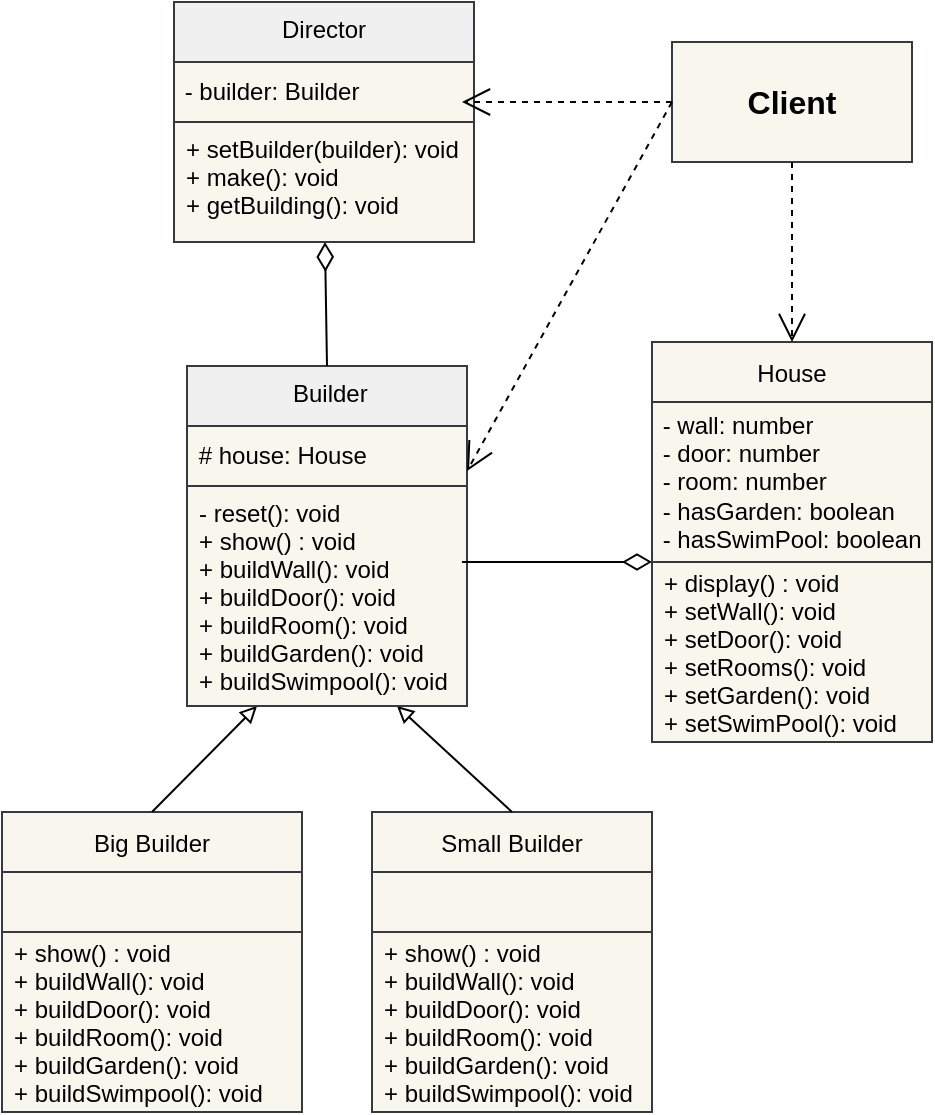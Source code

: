<mxfile>
    <diagram id="aW4vHDXydli9S4uxMvaV" name="第 1 页">
        <mxGraphModel dx="945" dy="720" grid="1" gridSize="10" guides="1" tooltips="1" connect="1" arrows="1" fold="1" page="1" pageScale="1" pageWidth="827" pageHeight="1169" math="0" shadow="0">
            <root>
                <mxCell id="0"/>
                <mxCell id="1" parent="0"/>
                <mxCell id="5" value="Small Builder" style="swimlane;fontStyle=0;childLayout=stackLayout;horizontal=1;startSize=30;horizontalStack=0;resizeParent=1;resizeParentMax=0;resizeLast=0;collapsible=1;marginBottom=0;fillColor=#f9f7ed;strokeColor=#36393d;fontColor=#000000;" vertex="1" parent="1">
                    <mxGeometry x="565" y="435" width="140" height="150" as="geometry"/>
                </mxCell>
                <mxCell id="36" value="" style="rounded=0;whiteSpace=wrap;html=1;fillColor=#F9F7ED;strokeColor=#36393D;align=left;" vertex="1" parent="5">
                    <mxGeometry y="30" width="140" height="30" as="geometry"/>
                </mxCell>
                <mxCell id="6" value="+ show() : void&#10;+ buildWall(): void&#10;+ buildDoor(): void&#10;+ buildRoom(): void&#10;+ buildGarden(): void&#10;+ buildSwimpool(): void" style="text;strokeColor=#36393d;fillColor=#f9f7ed;align=left;verticalAlign=middle;spacingLeft=4;spacingRight=4;overflow=hidden;points=[[0,0.5],[1,0.5]];portConstraint=eastwest;rotatable=0;fontColor=#000000;" vertex="1" parent="5">
                    <mxGeometry y="60" width="140" height="90" as="geometry"/>
                </mxCell>
                <mxCell id="7" value="Big Builder" style="swimlane;fontStyle=0;childLayout=stackLayout;horizontal=1;startSize=30;horizontalStack=0;resizeParent=1;resizeParentMax=0;resizeLast=0;collapsible=1;marginBottom=0;fillColor=#f9f7ed;strokeColor=#36393d;fontColor=#000000;" vertex="1" parent="1">
                    <mxGeometry x="380" y="435" width="150" height="150" as="geometry"/>
                </mxCell>
                <mxCell id="35" value="" style="rounded=0;whiteSpace=wrap;html=1;fillColor=#F9F7ED;strokeColor=#36393D;align=left;" vertex="1" parent="7">
                    <mxGeometry y="30" width="150" height="30" as="geometry"/>
                </mxCell>
                <mxCell id="8" value="+ show() : void&#10;+ buildWall(): void&#10;+ buildDoor(): void&#10;+ buildRoom(): void&#10;+ buildGarden(): void&#10;+ buildSwimpool(): void" style="text;strokeColor=#36393d;fillColor=#f9f7ed;align=left;verticalAlign=middle;spacingLeft=4;spacingRight=4;overflow=hidden;points=[[0,0.5],[1,0.5]];portConstraint=eastwest;rotatable=0;fontColor=#000000;" vertex="1" parent="7">
                    <mxGeometry y="60" width="150" height="90" as="geometry"/>
                </mxCell>
                <mxCell id="13" value="" style="endArrow=block;html=1;fontColor=#FFFFFF;exitX=0.5;exitY=0;exitDx=0;exitDy=0;endFill=0;entryX=0.25;entryY=1;entryDx=0;entryDy=0;" edge="1" parent="1" source="7" target="32">
                    <mxGeometry width="50" height="50" relative="1" as="geometry">
                        <mxPoint x="442.5" y="405" as="sourcePoint"/>
                        <mxPoint x="525.56" y="395" as="targetPoint"/>
                    </mxGeometry>
                </mxCell>
                <mxCell id="14" value="" style="endArrow=block;html=1;fontColor=#FFFFFF;exitX=0.5;exitY=0;exitDx=0;exitDy=0;endFill=0;entryX=0.75;entryY=1;entryDx=0;entryDy=0;" edge="1" parent="1" source="5" target="32">
                    <mxGeometry width="50" height="50" relative="1" as="geometry">
                        <mxPoint x="462.5" y="415" as="sourcePoint"/>
                        <mxPoint x="562.5" y="395" as="targetPoint"/>
                    </mxGeometry>
                </mxCell>
                <mxCell id="32" value=" Builder" style="swimlane;fontStyle=0;childLayout=stackLayout;horizontal=1;startSize=30;horizontalStack=0;resizeParent=1;resizeParentMax=0;resizeLast=0;collapsible=1;marginBottom=0;fillColor=#F0F0F0;strokeColor=#36393D;fontColor=#000000;verticalAlign=top;" vertex="1" parent="1">
                    <mxGeometry x="472.5" y="212" width="140" height="170" as="geometry"/>
                </mxCell>
                <mxCell id="34" value="&lt;font color=&quot;#000000&quot;&gt;&amp;nbsp;# house: House&lt;/font&gt;" style="rounded=0;whiteSpace=wrap;html=1;fillColor=#F9F7ED;strokeColor=#36393D;align=left;" vertex="1" parent="32">
                    <mxGeometry y="30" width="140" height="30" as="geometry"/>
                </mxCell>
                <mxCell id="33" value="- reset(): void&#10;+ show() : void&#10;+ buildWall(): void&#10;+ buildDoor(): void&#10;+ buildRoom(): void&#10;+ buildGarden(): void&#10;+ buildSwimpool(): void&#10;" style="text;strokeColor=#36393d;fillColor=#F9F7ED;align=left;verticalAlign=top;spacingLeft=4;spacingRight=4;overflow=hidden;points=[[0,0.5],[1,0.5]];portConstraint=eastwest;rotatable=0;fontColor=#000000;" vertex="1" parent="32">
                    <mxGeometry y="60" width="140" height="110" as="geometry"/>
                </mxCell>
                <mxCell id="37" value="Director" style="swimlane;fontStyle=0;childLayout=stackLayout;horizontal=1;startSize=30;horizontalStack=0;resizeParent=1;resizeParentMax=0;resizeLast=0;collapsible=1;marginBottom=0;fillColor=#F0F0F0;strokeColor=#36393D;fontColor=#000000;verticalAlign=top;" vertex="1" parent="1">
                    <mxGeometry x="466" y="30" width="150" height="120" as="geometry"/>
                </mxCell>
                <mxCell id="38" value="&amp;nbsp;- builder: Builder" style="rounded=0;whiteSpace=wrap;html=1;fillColor=#F9F7ED;strokeColor=#36393D;align=left;fontColor=#000000;" vertex="1" parent="37">
                    <mxGeometry y="30" width="150" height="30" as="geometry"/>
                </mxCell>
                <mxCell id="39" value="+ setBuilder(builder): void&#10;+ make(): void&#10;+ getBuilding(): void&#10;" style="text;strokeColor=#36393d;fillColor=#F9F7ED;align=left;verticalAlign=top;spacingLeft=4;spacingRight=4;overflow=hidden;points=[[0,0.5],[1,0.5]];portConstraint=eastwest;rotatable=0;fontColor=#000000;" vertex="1" parent="37">
                    <mxGeometry y="60" width="150" height="60" as="geometry"/>
                </mxCell>
                <mxCell id="40" value="" style="endArrow=diamondThin;html=1;fontColor=#000000;exitX=0.5;exitY=0;exitDx=0;exitDy=0;startArrow=none;startFill=0;endFill=0;endSize=12;" edge="1" parent="1" source="32" target="39">
                    <mxGeometry width="50" height="50" relative="1" as="geometry">
                        <mxPoint x="670" y="330" as="sourcePoint"/>
                        <mxPoint x="530" y="150" as="targetPoint"/>
                    </mxGeometry>
                </mxCell>
                <mxCell id="41" value="House" style="swimlane;fontStyle=0;childLayout=stackLayout;horizontal=1;startSize=30;horizontalStack=0;resizeParent=1;resizeParentMax=0;resizeLast=0;collapsible=1;marginBottom=0;fillColor=#f9f7ed;strokeColor=#36393d;fontColor=#000000;" vertex="1" parent="1">
                    <mxGeometry x="705" y="200" width="140" height="200" as="geometry"/>
                </mxCell>
                <mxCell id="42" value="&lt;font color=&quot;#000000&quot;&gt;&amp;nbsp;- wall: number&lt;br&gt;&amp;nbsp;- door: number&lt;br&gt;&amp;nbsp;- room: number&lt;br&gt;&amp;nbsp;- hasGarden: boolean&lt;br&gt;&amp;nbsp;- hasSwimPool: boolean&lt;br&gt;&lt;/font&gt;" style="rounded=0;whiteSpace=wrap;html=1;fillColor=#F9F7ED;strokeColor=#36393D;align=left;" vertex="1" parent="41">
                    <mxGeometry y="30" width="140" height="80" as="geometry"/>
                </mxCell>
                <mxCell id="43" value="+ display() : void&#10;+ setWall(): void&#10;+ setDoor(): void&#10;+ setRooms(): void&#10;+ setGarden(): void&#10;+ setSwimPool(): void" style="text;strokeColor=#36393d;fillColor=#f9f7ed;align=left;verticalAlign=middle;spacingLeft=4;spacingRight=4;overflow=hidden;points=[[0,0.5],[1,0.5]];portConstraint=eastwest;rotatable=0;fontColor=#000000;" vertex="1" parent="41">
                    <mxGeometry y="110" width="140" height="90" as="geometry"/>
                </mxCell>
                <mxCell id="44" value="" style="endArrow=diamondThin;html=1;fontColor=#000000;exitX=0.982;exitY=0.345;exitDx=0;exitDy=0;startArrow=none;startFill=0;endFill=0;endSize=12;entryX=0;entryY=1;entryDx=0;entryDy=0;exitPerimeter=0;" edge="1" parent="1" source="33" target="42">
                    <mxGeometry width="50" height="50" relative="1" as="geometry">
                        <mxPoint x="651.01" y="312" as="sourcePoint"/>
                        <mxPoint x="649.999" y="250" as="targetPoint"/>
                    </mxGeometry>
                </mxCell>
                <mxCell id="46" value="Client" style="rounded=0;whiteSpace=wrap;html=1;fontColor=#000000;strokeColor=#36393D;fillColor=#F9F7ED;fontSize=16;labelBackgroundColor=none;fontStyle=1" vertex="1" parent="1">
                    <mxGeometry x="715" y="50" width="120" height="60" as="geometry"/>
                </mxCell>
                <mxCell id="47" value="" style="endArrow=open;html=1;fontSize=16;fontColor=#000000;endSize=12;strokeWidth=1;exitX=0;exitY=0.5;exitDx=0;exitDy=0;dashed=1;endFill=0;" edge="1" parent="1" source="46">
                    <mxGeometry width="50" height="50" relative="1" as="geometry">
                        <mxPoint x="970" y="212" as="sourcePoint"/>
                        <mxPoint x="610" y="80" as="targetPoint"/>
                    </mxGeometry>
                </mxCell>
                <mxCell id="48" value="" style="endArrow=open;html=1;fontSize=16;fontColor=#000000;endSize=12;strokeWidth=1;exitX=0;exitY=0.5;exitDx=0;exitDy=0;entryX=1;entryY=0.75;entryDx=0;entryDy=0;dashed=1;endFill=0;" edge="1" parent="1" source="46" target="34">
                    <mxGeometry width="50" height="50" relative="1" as="geometry">
                        <mxPoint x="725" y="90" as="sourcePoint"/>
                        <mxPoint x="630" y="90" as="targetPoint"/>
                    </mxGeometry>
                </mxCell>
                <mxCell id="49" value="" style="endArrow=open;html=1;fontSize=16;fontColor=#000000;endSize=12;strokeWidth=1;exitX=0.5;exitY=1;exitDx=0;exitDy=0;entryX=0.5;entryY=0;entryDx=0;entryDy=0;dashed=1;endFill=0;" edge="1" parent="1" source="46" target="41">
                    <mxGeometry width="50" height="50" relative="1" as="geometry">
                        <mxPoint x="725" y="90" as="sourcePoint"/>
                        <mxPoint x="622.5" y="274.5" as="targetPoint"/>
                    </mxGeometry>
                </mxCell>
            </root>
        </mxGraphModel>
    </diagram>
</mxfile>